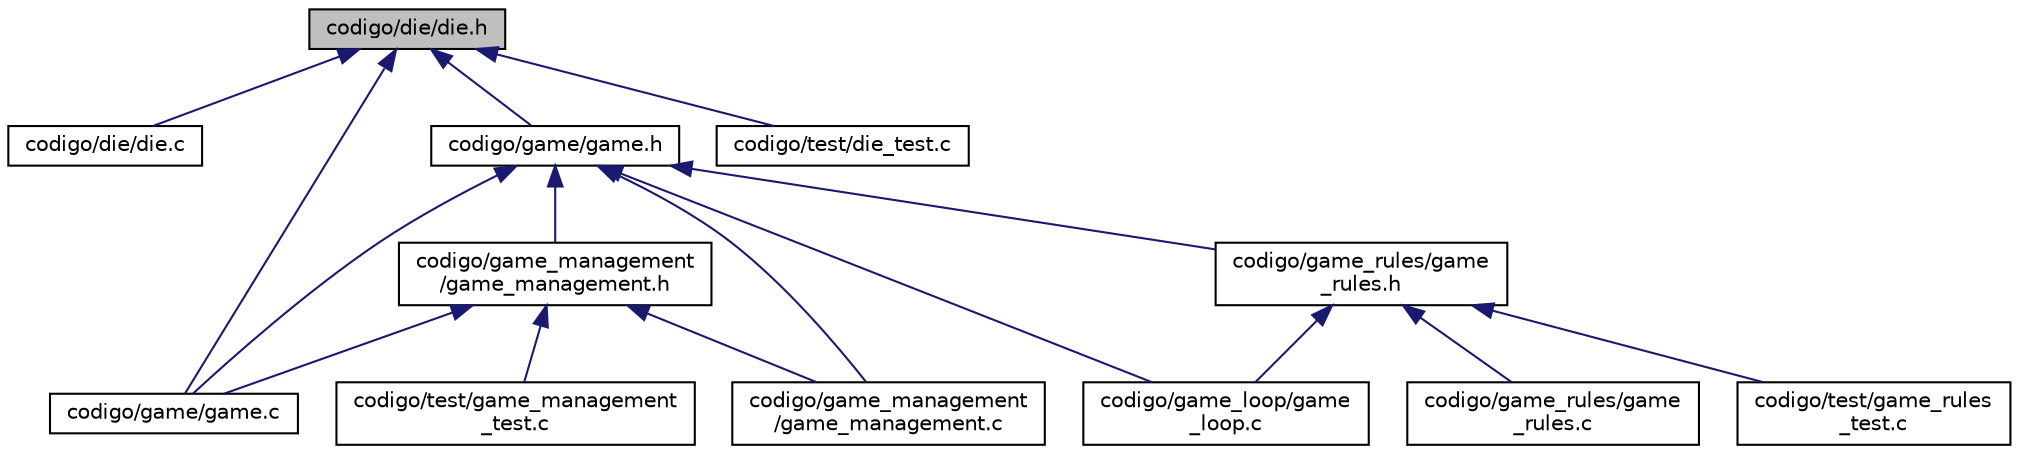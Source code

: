 digraph "codigo/die/die.h"
{
  edge [fontname="Helvetica",fontsize="10",labelfontname="Helvetica",labelfontsize="10"];
  node [fontname="Helvetica",fontsize="10",shape=record];
  Node1 [label="codigo/die/die.h",height=0.2,width=0.4,color="black", fillcolor="grey75", style="filled", fontcolor="black"];
  Node1 -> Node2 [dir="back",color="midnightblue",fontsize="10",style="solid",fontname="Helvetica"];
  Node2 [label="codigo/die/die.c",height=0.2,width=0.4,color="black", fillcolor="white", style="filled",URL="$die_8c.html",tooltip="It implements the die&#39;s commands. "];
  Node1 -> Node3 [dir="back",color="midnightblue",fontsize="10",style="solid",fontname="Helvetica"];
  Node3 [label="codigo/game/game.h",height=0.2,width=0.4,color="black", fillcolor="white", style="filled",URL="$game_8h.html",tooltip="Declaration of struct game and functions in game.c. "];
  Node3 -> Node4 [dir="back",color="midnightblue",fontsize="10",style="solid",fontname="Helvetica"];
  Node4 [label="codigo/game/game.c",height=0.2,width=0.4,color="black", fillcolor="white", style="filled",URL="$game_8c.html",tooltip="It implements the game interface for each command. "];
  Node3 -> Node5 [dir="back",color="midnightblue",fontsize="10",style="solid",fontname="Helvetica"];
  Node5 [label="codigo/game_loop/game\l_loop.c",height=0.2,width=0.4,color="black", fillcolor="white", style="filled",URL="$game__loop_8c.html",tooltip="It defines the game loop. "];
  Node3 -> Node6 [dir="back",color="midnightblue",fontsize="10",style="solid",fontname="Helvetica"];
  Node6 [label="codigo/game_management\l/game_management.h",height=0.2,width=0.4,color="black", fillcolor="white", style="filled",URL="$game__management_8h.html",tooltip="It defines the rutine that reads a file to prepare the game. "];
  Node6 -> Node4 [dir="back",color="midnightblue",fontsize="10",style="solid",fontname="Helvetica"];
  Node6 -> Node7 [dir="back",color="midnightblue",fontsize="10",style="solid",fontname="Helvetica"];
  Node7 [label="codigo/game_management\l/game_management.c",height=0.2,width=0.4,color="black", fillcolor="white", style="filled",URL="$game__management_8c.html",tooltip="It implements the rutine that reads a file to prepare the game. "];
  Node6 -> Node8 [dir="back",color="midnightblue",fontsize="10",style="solid",fontname="Helvetica"];
  Node8 [label="codigo/test/game_management\l_test.c",height=0.2,width=0.4,color="black", fillcolor="white", style="filled",URL="$game__management__test_8c.html",tooltip="Main to test the Game_management module. "];
  Node3 -> Node7 [dir="back",color="midnightblue",fontsize="10",style="solid",fontname="Helvetica"];
  Node3 -> Node9 [dir="back",color="midnightblue",fontsize="10",style="solid",fontname="Helvetica"];
  Node9 [label="codigo/game_rules/game\l_rules.h",height=0.2,width=0.4,color="black", fillcolor="white", style="filled",URL="$game__rules_8h.html",tooltip="Definition of the game rules. "];
  Node9 -> Node5 [dir="back",color="midnightblue",fontsize="10",style="solid",fontname="Helvetica"];
  Node9 -> Node10 [dir="back",color="midnightblue",fontsize="10",style="solid",fontname="Helvetica"];
  Node10 [label="codigo/game_rules/game\l_rules.c",height=0.2,width=0.4,color="black", fillcolor="white", style="filled",URL="$game__rules_8c.html",tooltip="Implementation of the game rules. "];
  Node9 -> Node11 [dir="back",color="midnightblue",fontsize="10",style="solid",fontname="Helvetica"];
  Node11 [label="codigo/test/game_rules\l_test.c",height=0.2,width=0.4,color="black", fillcolor="white", style="filled",URL="$game__rules__test_8c.html",tooltip="Main to test the Game_rules module. "];
  Node1 -> Node4 [dir="back",color="midnightblue",fontsize="10",style="solid",fontname="Helvetica"];
  Node1 -> Node12 [dir="back",color="midnightblue",fontsize="10",style="solid",fontname="Helvetica"];
  Node12 [label="codigo/test/die_test.c",height=0.2,width=0.4,color="black", fillcolor="white", style="filled",URL="$die__test_8c.html",tooltip="Main to test the Die module. "];
}

